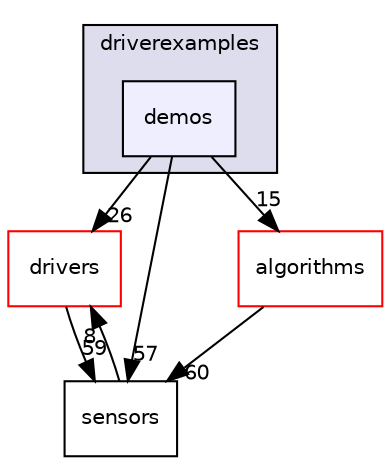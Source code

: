 digraph "driverexamples/demos" {
  compound=true
  node [ fontsize="10", fontname="Helvetica"];
  edge [ labelfontsize="10", labelfontname="Helvetica"];
  subgraph clusterdir_63958a0a083234c4c5a126855d7f4594 {
    graph [ bgcolor="#ddddee", pencolor="black", label="driverexamples" fontname="Helvetica", fontsize="10", URL="dir_63958a0a083234c4c5a126855d7f4594.html"]
  dir_75b6ec340b7293f2efc92c9371853817 [shape=box, label="demos", style="filled", fillcolor="#eeeeff", pencolor="black", URL="dir_75b6ec340b7293f2efc92c9371853817.html"];
  }
  dir_14bc92f4b96c8519b376567118ac28b3 [shape=box label="drivers" fillcolor="white" style="filled" color="red" URL="dir_14bc92f4b96c8519b376567118ac28b3.html"];
  dir_c77a8e2546a9c75bbba96be2ef542c8e [shape=box label="sensors" URL="dir_c77a8e2546a9c75bbba96be2ef542c8e.html"];
  dir_c0ce462e37efe0a8d60c01d75f78f8a0 [shape=box label="algorithms" fillcolor="white" style="filled" color="red" URL="dir_c0ce462e37efe0a8d60c01d75f78f8a0.html"];
  dir_75b6ec340b7293f2efc92c9371853817->dir_14bc92f4b96c8519b376567118ac28b3 [headlabel="26", labeldistance=1.5 headhref="dir_000052_000072.html"];
  dir_75b6ec340b7293f2efc92c9371853817->dir_c77a8e2546a9c75bbba96be2ef542c8e [headlabel="57", labeldistance=1.5 headhref="dir_000052_000084.html"];
  dir_75b6ec340b7293f2efc92c9371853817->dir_c0ce462e37efe0a8d60c01d75f78f8a0 [headlabel="15", labeldistance=1.5 headhref="dir_000052_000000.html"];
  dir_14bc92f4b96c8519b376567118ac28b3->dir_c77a8e2546a9c75bbba96be2ef542c8e [headlabel="59", labeldistance=1.5 headhref="dir_000072_000084.html"];
  dir_c77a8e2546a9c75bbba96be2ef542c8e->dir_14bc92f4b96c8519b376567118ac28b3 [headlabel="8", labeldistance=1.5 headhref="dir_000084_000072.html"];
  dir_c0ce462e37efe0a8d60c01d75f78f8a0->dir_c77a8e2546a9c75bbba96be2ef542c8e [headlabel="60", labeldistance=1.5 headhref="dir_000000_000084.html"];
}
